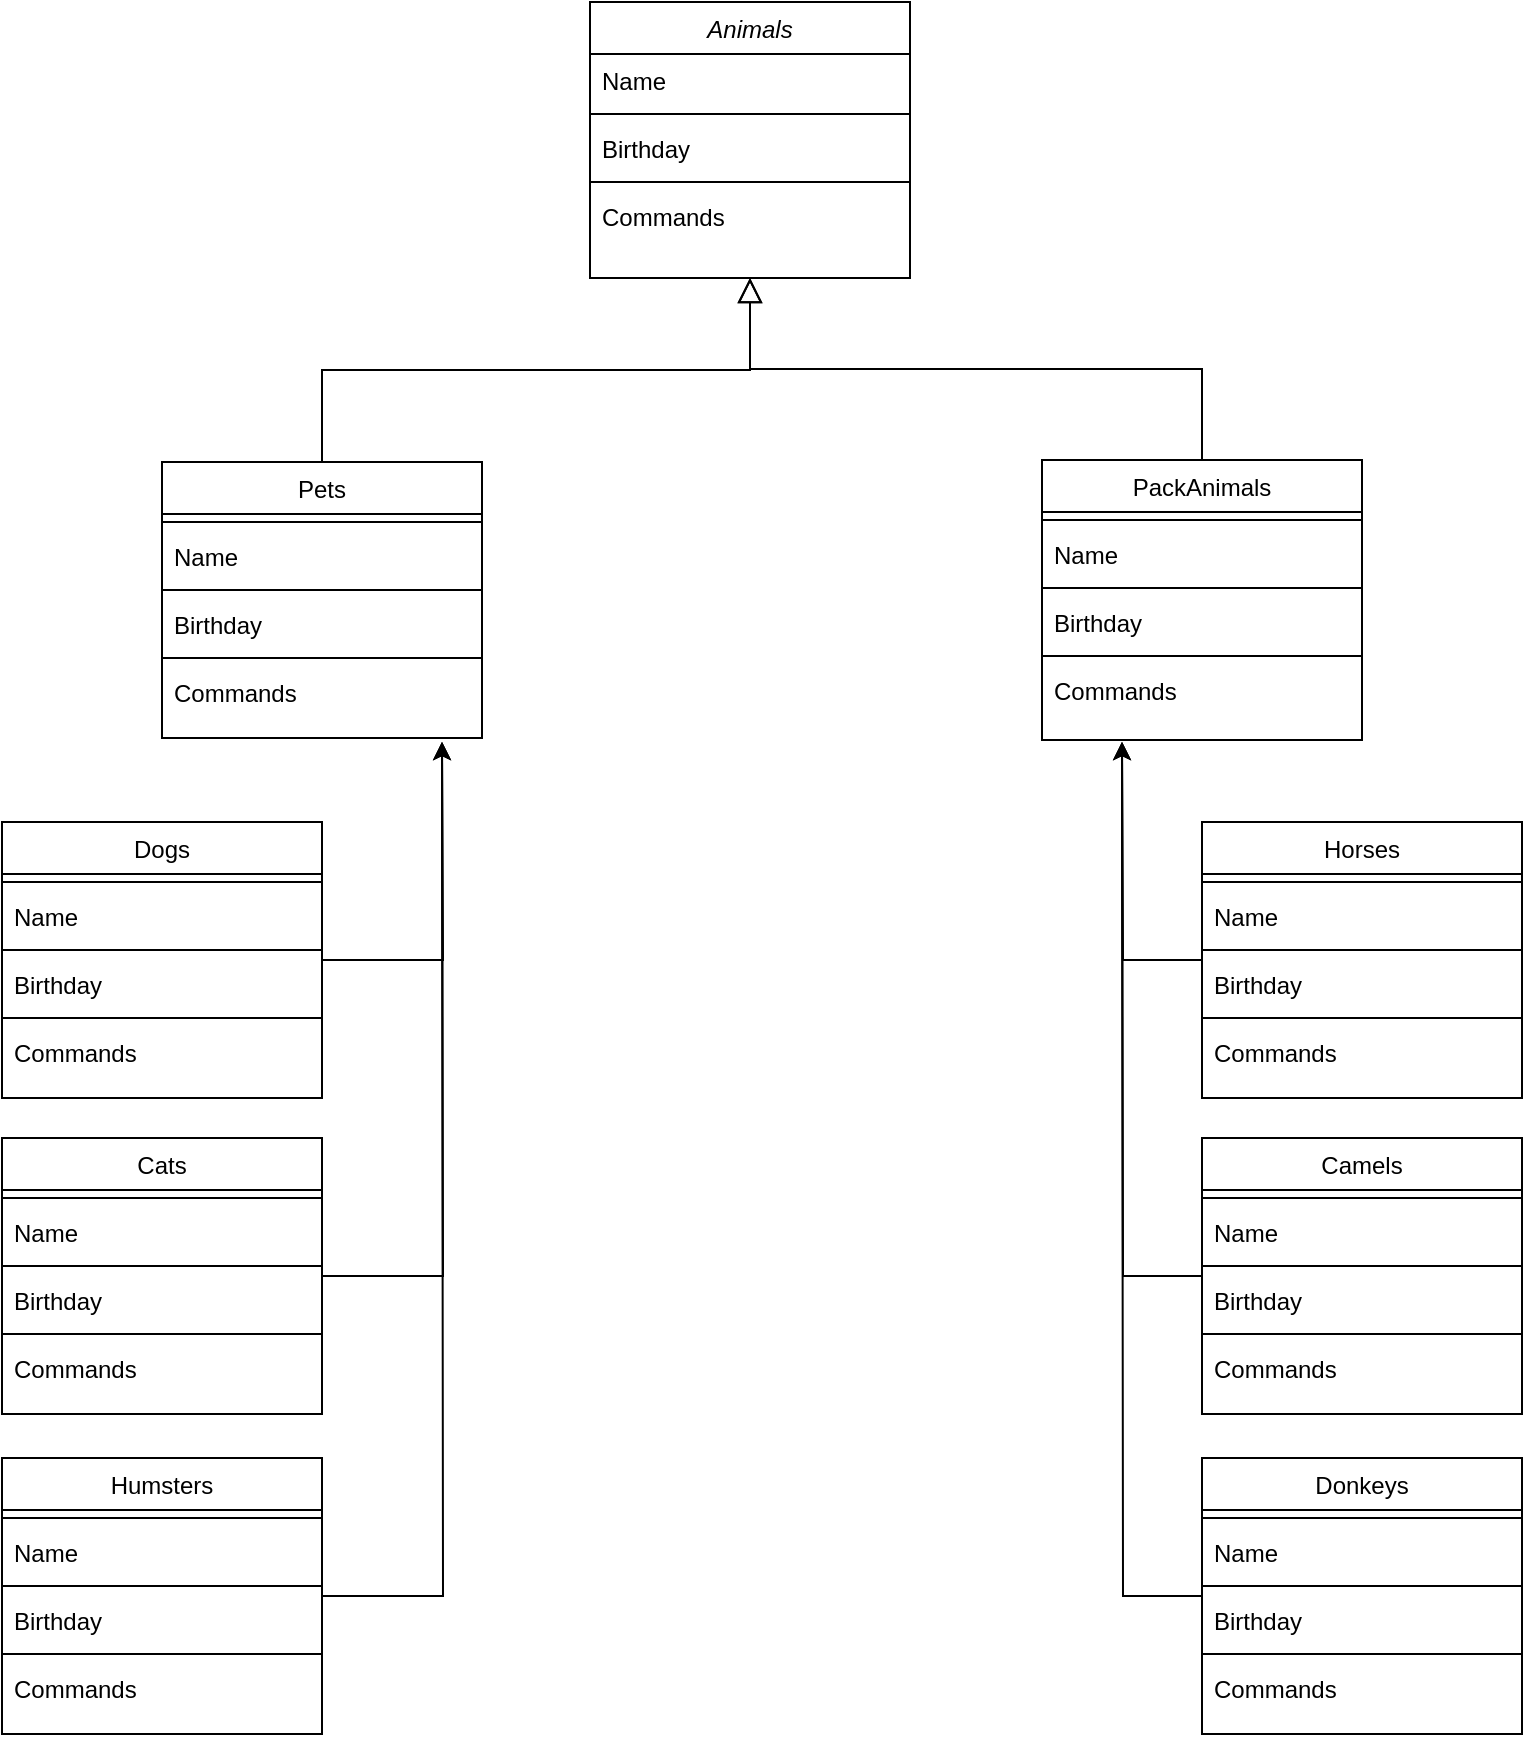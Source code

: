<mxfile version="24.5.4" type="device">
  <diagram id="C5RBs43oDa-KdzZeNtuy" name="Page-1">
    <mxGraphModel dx="1402" dy="771" grid="1" gridSize="10" guides="1" tooltips="1" connect="1" arrows="1" fold="1" page="1" pageScale="1" pageWidth="827" pageHeight="1169" math="0" shadow="0">
      <root>
        <mxCell id="WIyWlLk6GJQsqaUBKTNV-0" />
        <mxCell id="WIyWlLk6GJQsqaUBKTNV-1" parent="WIyWlLk6GJQsqaUBKTNV-0" />
        <mxCell id="zkfFHV4jXpPFQw0GAbJ--0" value="Animals&#xa;" style="swimlane;fontStyle=2;align=center;verticalAlign=top;childLayout=stackLayout;horizontal=1;startSize=26;horizontalStack=0;resizeParent=1;resizeLast=0;collapsible=1;marginBottom=0;rounded=0;shadow=0;strokeWidth=1;" parent="WIyWlLk6GJQsqaUBKTNV-1" vertex="1">
          <mxGeometry x="334" y="130" width="160" height="138" as="geometry">
            <mxRectangle x="230" y="140" width="160" height="26" as="alternateBounds" />
          </mxGeometry>
        </mxCell>
        <mxCell id="zkfFHV4jXpPFQw0GAbJ--1" value="Name" style="text;align=left;verticalAlign=top;spacingLeft=4;spacingRight=4;overflow=hidden;rotatable=0;points=[[0,0.5],[1,0.5]];portConstraint=eastwest;" parent="zkfFHV4jXpPFQw0GAbJ--0" vertex="1">
          <mxGeometry y="26" width="160" height="26" as="geometry" />
        </mxCell>
        <mxCell id="zkfFHV4jXpPFQw0GAbJ--4" value="" style="line;html=1;strokeWidth=1;align=left;verticalAlign=middle;spacingTop=-1;spacingLeft=3;spacingRight=3;rotatable=0;labelPosition=right;points=[];portConstraint=eastwest;" parent="zkfFHV4jXpPFQw0GAbJ--0" vertex="1">
          <mxGeometry y="52" width="160" height="8" as="geometry" />
        </mxCell>
        <mxCell id="zy1gguBMTR6aYiAnv2Xg-14" value="Birthday" style="text;align=left;verticalAlign=top;spacingLeft=4;spacingRight=4;overflow=hidden;rotatable=0;points=[[0,0.5],[1,0.5]];portConstraint=eastwest;" vertex="1" parent="zkfFHV4jXpPFQw0GAbJ--0">
          <mxGeometry y="60" width="160" height="26" as="geometry" />
        </mxCell>
        <mxCell id="zy1gguBMTR6aYiAnv2Xg-16" value="" style="line;html=1;strokeWidth=1;align=left;verticalAlign=middle;spacingTop=-1;spacingLeft=3;spacingRight=3;rotatable=0;labelPosition=right;points=[];portConstraint=eastwest;" vertex="1" parent="zkfFHV4jXpPFQw0GAbJ--0">
          <mxGeometry y="86" width="160" height="8" as="geometry" />
        </mxCell>
        <mxCell id="zy1gguBMTR6aYiAnv2Xg-15" value="Commands&#xa;" style="text;align=left;verticalAlign=top;spacingLeft=4;spacingRight=4;overflow=hidden;rotatable=0;points=[[0,0.5],[1,0.5]];portConstraint=eastwest;" vertex="1" parent="zkfFHV4jXpPFQw0GAbJ--0">
          <mxGeometry y="94" width="160" height="26" as="geometry" />
        </mxCell>
        <mxCell id="zkfFHV4jXpPFQw0GAbJ--6" value="Pets" style="swimlane;fontStyle=0;align=center;verticalAlign=top;childLayout=stackLayout;horizontal=1;startSize=26;horizontalStack=0;resizeParent=1;resizeLast=0;collapsible=1;marginBottom=0;rounded=0;shadow=0;strokeWidth=1;" parent="WIyWlLk6GJQsqaUBKTNV-1" vertex="1">
          <mxGeometry x="120" y="360" width="160" height="138" as="geometry">
            <mxRectangle x="130" y="380" width="160" height="26" as="alternateBounds" />
          </mxGeometry>
        </mxCell>
        <mxCell id="zkfFHV4jXpPFQw0GAbJ--9" value="" style="line;html=1;strokeWidth=1;align=left;verticalAlign=middle;spacingTop=-1;spacingLeft=3;spacingRight=3;rotatable=0;labelPosition=right;points=[];portConstraint=eastwest;" parent="zkfFHV4jXpPFQw0GAbJ--6" vertex="1">
          <mxGeometry y="26" width="160" height="8" as="geometry" />
        </mxCell>
        <mxCell id="zy1gguBMTR6aYiAnv2Xg-17" value="Name" style="text;align=left;verticalAlign=top;spacingLeft=4;spacingRight=4;overflow=hidden;rotatable=0;points=[[0,0.5],[1,0.5]];portConstraint=eastwest;" vertex="1" parent="zkfFHV4jXpPFQw0GAbJ--6">
          <mxGeometry y="34" width="160" height="26" as="geometry" />
        </mxCell>
        <mxCell id="zy1gguBMTR6aYiAnv2Xg-18" value="" style="line;html=1;strokeWidth=1;align=left;verticalAlign=middle;spacingTop=-1;spacingLeft=3;spacingRight=3;rotatable=0;labelPosition=right;points=[];portConstraint=eastwest;" vertex="1" parent="zkfFHV4jXpPFQw0GAbJ--6">
          <mxGeometry y="60" width="160" height="8" as="geometry" />
        </mxCell>
        <mxCell id="zy1gguBMTR6aYiAnv2Xg-19" value="Birthday" style="text;align=left;verticalAlign=top;spacingLeft=4;spacingRight=4;overflow=hidden;rotatable=0;points=[[0,0.5],[1,0.5]];portConstraint=eastwest;" vertex="1" parent="zkfFHV4jXpPFQw0GAbJ--6">
          <mxGeometry y="68" width="160" height="26" as="geometry" />
        </mxCell>
        <mxCell id="zy1gguBMTR6aYiAnv2Xg-20" value="" style="line;html=1;strokeWidth=1;align=left;verticalAlign=middle;spacingTop=-1;spacingLeft=3;spacingRight=3;rotatable=0;labelPosition=right;points=[];portConstraint=eastwest;" vertex="1" parent="zkfFHV4jXpPFQw0GAbJ--6">
          <mxGeometry y="94" width="160" height="8" as="geometry" />
        </mxCell>
        <mxCell id="zy1gguBMTR6aYiAnv2Xg-21" value="Commands&#xa;" style="text;align=left;verticalAlign=top;spacingLeft=4;spacingRight=4;overflow=hidden;rotatable=0;points=[[0,0.5],[1,0.5]];portConstraint=eastwest;" vertex="1" parent="zkfFHV4jXpPFQw0GAbJ--6">
          <mxGeometry y="102" width="160" height="26" as="geometry" />
        </mxCell>
        <mxCell id="zkfFHV4jXpPFQw0GAbJ--12" value="" style="endArrow=block;endSize=10;endFill=0;shadow=0;strokeWidth=1;rounded=0;curved=0;edgeStyle=elbowEdgeStyle;elbow=vertical;" parent="WIyWlLk6GJQsqaUBKTNV-1" source="zkfFHV4jXpPFQw0GAbJ--6" target="zkfFHV4jXpPFQw0GAbJ--0" edge="1">
          <mxGeometry width="160" relative="1" as="geometry">
            <mxPoint x="200" y="203" as="sourcePoint" />
            <mxPoint x="200" y="203" as="targetPoint" />
          </mxGeometry>
        </mxCell>
        <mxCell id="zkfFHV4jXpPFQw0GAbJ--13" value="PackAnimals" style="swimlane;fontStyle=0;align=center;verticalAlign=top;childLayout=stackLayout;horizontal=1;startSize=26;horizontalStack=0;resizeParent=1;resizeLast=0;collapsible=1;marginBottom=0;rounded=0;shadow=0;strokeWidth=1;" parent="WIyWlLk6GJQsqaUBKTNV-1" vertex="1">
          <mxGeometry x="560" y="359" width="160" height="140" as="geometry">
            <mxRectangle x="340" y="380" width="170" height="26" as="alternateBounds" />
          </mxGeometry>
        </mxCell>
        <mxCell id="zkfFHV4jXpPFQw0GAbJ--15" value="" style="line;html=1;strokeWidth=1;align=left;verticalAlign=middle;spacingTop=-1;spacingLeft=3;spacingRight=3;rotatable=0;labelPosition=right;points=[];portConstraint=eastwest;" parent="zkfFHV4jXpPFQw0GAbJ--13" vertex="1">
          <mxGeometry y="26" width="160" height="8" as="geometry" />
        </mxCell>
        <mxCell id="zy1gguBMTR6aYiAnv2Xg-37" value="Name" style="text;align=left;verticalAlign=top;spacingLeft=4;spacingRight=4;overflow=hidden;rotatable=0;points=[[0,0.5],[1,0.5]];portConstraint=eastwest;" vertex="1" parent="zkfFHV4jXpPFQw0GAbJ--13">
          <mxGeometry y="34" width="160" height="26" as="geometry" />
        </mxCell>
        <mxCell id="zy1gguBMTR6aYiAnv2Xg-38" value="" style="line;html=1;strokeWidth=1;align=left;verticalAlign=middle;spacingTop=-1;spacingLeft=3;spacingRight=3;rotatable=0;labelPosition=right;points=[];portConstraint=eastwest;" vertex="1" parent="zkfFHV4jXpPFQw0GAbJ--13">
          <mxGeometry y="60" width="160" height="8" as="geometry" />
        </mxCell>
        <mxCell id="zy1gguBMTR6aYiAnv2Xg-39" value="Birthday" style="text;align=left;verticalAlign=top;spacingLeft=4;spacingRight=4;overflow=hidden;rotatable=0;points=[[0,0.5],[1,0.5]];portConstraint=eastwest;" vertex="1" parent="zkfFHV4jXpPFQw0GAbJ--13">
          <mxGeometry y="68" width="160" height="26" as="geometry" />
        </mxCell>
        <mxCell id="zy1gguBMTR6aYiAnv2Xg-40" value="" style="line;html=1;strokeWidth=1;align=left;verticalAlign=middle;spacingTop=-1;spacingLeft=3;spacingRight=3;rotatable=0;labelPosition=right;points=[];portConstraint=eastwest;" vertex="1" parent="zkfFHV4jXpPFQw0GAbJ--13">
          <mxGeometry y="94" width="160" height="8" as="geometry" />
        </mxCell>
        <mxCell id="zy1gguBMTR6aYiAnv2Xg-41" value="Commands&#xa;" style="text;align=left;verticalAlign=top;spacingLeft=4;spacingRight=4;overflow=hidden;rotatable=0;points=[[0,0.5],[1,0.5]];portConstraint=eastwest;" vertex="1" parent="zkfFHV4jXpPFQw0GAbJ--13">
          <mxGeometry y="102" width="160" height="26" as="geometry" />
        </mxCell>
        <mxCell id="zkfFHV4jXpPFQw0GAbJ--16" value="" style="endArrow=block;endSize=10;endFill=0;shadow=0;strokeWidth=1;rounded=0;curved=0;edgeStyle=elbowEdgeStyle;elbow=vertical;" parent="WIyWlLk6GJQsqaUBKTNV-1" source="zkfFHV4jXpPFQw0GAbJ--13" target="zkfFHV4jXpPFQw0GAbJ--0" edge="1">
          <mxGeometry width="160" relative="1" as="geometry">
            <mxPoint x="210" y="373" as="sourcePoint" />
            <mxPoint x="310" y="271" as="targetPoint" />
          </mxGeometry>
        </mxCell>
        <mxCell id="zy1gguBMTR6aYiAnv2Xg-61" style="edgeStyle=orthogonalEdgeStyle;rounded=0;orthogonalLoop=1;jettySize=auto;html=1;" edge="1" parent="WIyWlLk6GJQsqaUBKTNV-1" source="zy1gguBMTR6aYiAnv2Xg-1">
          <mxGeometry relative="1" as="geometry">
            <mxPoint x="260" y="500" as="targetPoint" />
          </mxGeometry>
        </mxCell>
        <mxCell id="zy1gguBMTR6aYiAnv2Xg-1" value="Dogs" style="swimlane;fontStyle=0;align=center;verticalAlign=top;childLayout=stackLayout;horizontal=1;startSize=26;horizontalStack=0;resizeParent=1;resizeLast=0;collapsible=1;marginBottom=0;rounded=0;shadow=0;strokeWidth=1;" vertex="1" parent="WIyWlLk6GJQsqaUBKTNV-1">
          <mxGeometry x="40" y="540" width="160" height="138" as="geometry">
            <mxRectangle x="130" y="380" width="160" height="26" as="alternateBounds" />
          </mxGeometry>
        </mxCell>
        <mxCell id="zy1gguBMTR6aYiAnv2Xg-2" value="" style="line;html=1;strokeWidth=1;align=left;verticalAlign=middle;spacingTop=-1;spacingLeft=3;spacingRight=3;rotatable=0;labelPosition=right;points=[];portConstraint=eastwest;" vertex="1" parent="zy1gguBMTR6aYiAnv2Xg-1">
          <mxGeometry y="26" width="160" height="8" as="geometry" />
        </mxCell>
        <mxCell id="zy1gguBMTR6aYiAnv2Xg-22" value="Name" style="text;align=left;verticalAlign=top;spacingLeft=4;spacingRight=4;overflow=hidden;rotatable=0;points=[[0,0.5],[1,0.5]];portConstraint=eastwest;" vertex="1" parent="zy1gguBMTR6aYiAnv2Xg-1">
          <mxGeometry y="34" width="160" height="26" as="geometry" />
        </mxCell>
        <mxCell id="zy1gguBMTR6aYiAnv2Xg-23" value="" style="line;html=1;strokeWidth=1;align=left;verticalAlign=middle;spacingTop=-1;spacingLeft=3;spacingRight=3;rotatable=0;labelPosition=right;points=[];portConstraint=eastwest;" vertex="1" parent="zy1gguBMTR6aYiAnv2Xg-1">
          <mxGeometry y="60" width="160" height="8" as="geometry" />
        </mxCell>
        <mxCell id="zy1gguBMTR6aYiAnv2Xg-24" value="Birthday" style="text;align=left;verticalAlign=top;spacingLeft=4;spacingRight=4;overflow=hidden;rotatable=0;points=[[0,0.5],[1,0.5]];portConstraint=eastwest;" vertex="1" parent="zy1gguBMTR6aYiAnv2Xg-1">
          <mxGeometry y="68" width="160" height="26" as="geometry" />
        </mxCell>
        <mxCell id="zy1gguBMTR6aYiAnv2Xg-25" value="" style="line;html=1;strokeWidth=1;align=left;verticalAlign=middle;spacingTop=-1;spacingLeft=3;spacingRight=3;rotatable=0;labelPosition=right;points=[];portConstraint=eastwest;" vertex="1" parent="zy1gguBMTR6aYiAnv2Xg-1">
          <mxGeometry y="94" width="160" height="8" as="geometry" />
        </mxCell>
        <mxCell id="zy1gguBMTR6aYiAnv2Xg-26" value="Commands&#xa;" style="text;align=left;verticalAlign=top;spacingLeft=4;spacingRight=4;overflow=hidden;rotatable=0;points=[[0,0.5],[1,0.5]];portConstraint=eastwest;" vertex="1" parent="zy1gguBMTR6aYiAnv2Xg-1">
          <mxGeometry y="102" width="160" height="26" as="geometry" />
        </mxCell>
        <mxCell id="zy1gguBMTR6aYiAnv2Xg-60" style="edgeStyle=orthogonalEdgeStyle;rounded=0;orthogonalLoop=1;jettySize=auto;html=1;" edge="1" parent="WIyWlLk6GJQsqaUBKTNV-1" source="zy1gguBMTR6aYiAnv2Xg-3">
          <mxGeometry relative="1" as="geometry">
            <mxPoint x="260" y="500" as="targetPoint" />
          </mxGeometry>
        </mxCell>
        <mxCell id="zy1gguBMTR6aYiAnv2Xg-3" value="Humsters" style="swimlane;fontStyle=0;align=center;verticalAlign=top;childLayout=stackLayout;horizontal=1;startSize=26;horizontalStack=0;resizeParent=1;resizeLast=0;collapsible=1;marginBottom=0;rounded=0;shadow=0;strokeWidth=1;" vertex="1" parent="WIyWlLk6GJQsqaUBKTNV-1">
          <mxGeometry x="40" y="858" width="160" height="138" as="geometry">
            <mxRectangle x="130" y="380" width="160" height="26" as="alternateBounds" />
          </mxGeometry>
        </mxCell>
        <mxCell id="zy1gguBMTR6aYiAnv2Xg-4" value="" style="line;html=1;strokeWidth=1;align=left;verticalAlign=middle;spacingTop=-1;spacingLeft=3;spacingRight=3;rotatable=0;labelPosition=right;points=[];portConstraint=eastwest;" vertex="1" parent="zy1gguBMTR6aYiAnv2Xg-3">
          <mxGeometry y="26" width="160" height="8" as="geometry" />
        </mxCell>
        <mxCell id="zy1gguBMTR6aYiAnv2Xg-32" value="Name" style="text;align=left;verticalAlign=top;spacingLeft=4;spacingRight=4;overflow=hidden;rotatable=0;points=[[0,0.5],[1,0.5]];portConstraint=eastwest;" vertex="1" parent="zy1gguBMTR6aYiAnv2Xg-3">
          <mxGeometry y="34" width="160" height="26" as="geometry" />
        </mxCell>
        <mxCell id="zy1gguBMTR6aYiAnv2Xg-33" value="" style="line;html=1;strokeWidth=1;align=left;verticalAlign=middle;spacingTop=-1;spacingLeft=3;spacingRight=3;rotatable=0;labelPosition=right;points=[];portConstraint=eastwest;" vertex="1" parent="zy1gguBMTR6aYiAnv2Xg-3">
          <mxGeometry y="60" width="160" height="8" as="geometry" />
        </mxCell>
        <mxCell id="zy1gguBMTR6aYiAnv2Xg-34" value="Birthday" style="text;align=left;verticalAlign=top;spacingLeft=4;spacingRight=4;overflow=hidden;rotatable=0;points=[[0,0.5],[1,0.5]];portConstraint=eastwest;" vertex="1" parent="zy1gguBMTR6aYiAnv2Xg-3">
          <mxGeometry y="68" width="160" height="26" as="geometry" />
        </mxCell>
        <mxCell id="zy1gguBMTR6aYiAnv2Xg-35" value="" style="line;html=1;strokeWidth=1;align=left;verticalAlign=middle;spacingTop=-1;spacingLeft=3;spacingRight=3;rotatable=0;labelPosition=right;points=[];portConstraint=eastwest;" vertex="1" parent="zy1gguBMTR6aYiAnv2Xg-3">
          <mxGeometry y="94" width="160" height="8" as="geometry" />
        </mxCell>
        <mxCell id="zy1gguBMTR6aYiAnv2Xg-36" value="Commands&#xa;" style="text;align=left;verticalAlign=top;spacingLeft=4;spacingRight=4;overflow=hidden;rotatable=0;points=[[0,0.5],[1,0.5]];portConstraint=eastwest;" vertex="1" parent="zy1gguBMTR6aYiAnv2Xg-3">
          <mxGeometry y="102" width="160" height="26" as="geometry" />
        </mxCell>
        <mxCell id="zy1gguBMTR6aYiAnv2Xg-59" style="edgeStyle=orthogonalEdgeStyle;rounded=0;orthogonalLoop=1;jettySize=auto;html=1;" edge="1" parent="WIyWlLk6GJQsqaUBKTNV-1" source="zy1gguBMTR6aYiAnv2Xg-5">
          <mxGeometry relative="1" as="geometry">
            <mxPoint x="260" y="500" as="targetPoint" />
          </mxGeometry>
        </mxCell>
        <mxCell id="zy1gguBMTR6aYiAnv2Xg-5" value="Cats" style="swimlane;fontStyle=0;align=center;verticalAlign=top;childLayout=stackLayout;horizontal=1;startSize=26;horizontalStack=0;resizeParent=1;resizeLast=0;collapsible=1;marginBottom=0;rounded=0;shadow=0;strokeWidth=1;" vertex="1" parent="WIyWlLk6GJQsqaUBKTNV-1">
          <mxGeometry x="40" y="698" width="160" height="138" as="geometry">
            <mxRectangle x="130" y="380" width="160" height="26" as="alternateBounds" />
          </mxGeometry>
        </mxCell>
        <mxCell id="zy1gguBMTR6aYiAnv2Xg-6" value="" style="line;html=1;strokeWidth=1;align=left;verticalAlign=middle;spacingTop=-1;spacingLeft=3;spacingRight=3;rotatable=0;labelPosition=right;points=[];portConstraint=eastwest;" vertex="1" parent="zy1gguBMTR6aYiAnv2Xg-5">
          <mxGeometry y="26" width="160" height="8" as="geometry" />
        </mxCell>
        <mxCell id="zy1gguBMTR6aYiAnv2Xg-27" value="Name" style="text;align=left;verticalAlign=top;spacingLeft=4;spacingRight=4;overflow=hidden;rotatable=0;points=[[0,0.5],[1,0.5]];portConstraint=eastwest;" vertex="1" parent="zy1gguBMTR6aYiAnv2Xg-5">
          <mxGeometry y="34" width="160" height="26" as="geometry" />
        </mxCell>
        <mxCell id="zy1gguBMTR6aYiAnv2Xg-28" value="" style="line;html=1;strokeWidth=1;align=left;verticalAlign=middle;spacingTop=-1;spacingLeft=3;spacingRight=3;rotatable=0;labelPosition=right;points=[];portConstraint=eastwest;" vertex="1" parent="zy1gguBMTR6aYiAnv2Xg-5">
          <mxGeometry y="60" width="160" height="8" as="geometry" />
        </mxCell>
        <mxCell id="zy1gguBMTR6aYiAnv2Xg-29" value="Birthday" style="text;align=left;verticalAlign=top;spacingLeft=4;spacingRight=4;overflow=hidden;rotatable=0;points=[[0,0.5],[1,0.5]];portConstraint=eastwest;" vertex="1" parent="zy1gguBMTR6aYiAnv2Xg-5">
          <mxGeometry y="68" width="160" height="26" as="geometry" />
        </mxCell>
        <mxCell id="zy1gguBMTR6aYiAnv2Xg-30" value="" style="line;html=1;strokeWidth=1;align=left;verticalAlign=middle;spacingTop=-1;spacingLeft=3;spacingRight=3;rotatable=0;labelPosition=right;points=[];portConstraint=eastwest;" vertex="1" parent="zy1gguBMTR6aYiAnv2Xg-5">
          <mxGeometry y="94" width="160" height="8" as="geometry" />
        </mxCell>
        <mxCell id="zy1gguBMTR6aYiAnv2Xg-31" value="Commands&#xa;" style="text;align=left;verticalAlign=top;spacingLeft=4;spacingRight=4;overflow=hidden;rotatable=0;points=[[0,0.5],[1,0.5]];portConstraint=eastwest;" vertex="1" parent="zy1gguBMTR6aYiAnv2Xg-5">
          <mxGeometry y="102" width="160" height="26" as="geometry" />
        </mxCell>
        <mxCell id="zy1gguBMTR6aYiAnv2Xg-65" style="edgeStyle=orthogonalEdgeStyle;rounded=0;orthogonalLoop=1;jettySize=auto;html=1;" edge="1" parent="WIyWlLk6GJQsqaUBKTNV-1" source="zy1gguBMTR6aYiAnv2Xg-7">
          <mxGeometry relative="1" as="geometry">
            <mxPoint x="600.0" y="500" as="targetPoint" />
          </mxGeometry>
        </mxCell>
        <mxCell id="zy1gguBMTR6aYiAnv2Xg-7" value="Donkeys" style="swimlane;fontStyle=0;align=center;verticalAlign=top;childLayout=stackLayout;horizontal=1;startSize=26;horizontalStack=0;resizeParent=1;resizeLast=0;collapsible=1;marginBottom=0;rounded=0;shadow=0;strokeWidth=1;" vertex="1" parent="WIyWlLk6GJQsqaUBKTNV-1">
          <mxGeometry x="640" y="858" width="160" height="138" as="geometry">
            <mxRectangle x="130" y="380" width="160" height="26" as="alternateBounds" />
          </mxGeometry>
        </mxCell>
        <mxCell id="zy1gguBMTR6aYiAnv2Xg-8" value="" style="line;html=1;strokeWidth=1;align=left;verticalAlign=middle;spacingTop=-1;spacingLeft=3;spacingRight=3;rotatable=0;labelPosition=right;points=[];portConstraint=eastwest;" vertex="1" parent="zy1gguBMTR6aYiAnv2Xg-7">
          <mxGeometry y="26" width="160" height="8" as="geometry" />
        </mxCell>
        <mxCell id="zy1gguBMTR6aYiAnv2Xg-52" value="Name" style="text;align=left;verticalAlign=top;spacingLeft=4;spacingRight=4;overflow=hidden;rotatable=0;points=[[0,0.5],[1,0.5]];portConstraint=eastwest;" vertex="1" parent="zy1gguBMTR6aYiAnv2Xg-7">
          <mxGeometry y="34" width="160" height="26" as="geometry" />
        </mxCell>
        <mxCell id="zy1gguBMTR6aYiAnv2Xg-53" value="" style="line;html=1;strokeWidth=1;align=left;verticalAlign=middle;spacingTop=-1;spacingLeft=3;spacingRight=3;rotatable=0;labelPosition=right;points=[];portConstraint=eastwest;" vertex="1" parent="zy1gguBMTR6aYiAnv2Xg-7">
          <mxGeometry y="60" width="160" height="8" as="geometry" />
        </mxCell>
        <mxCell id="zy1gguBMTR6aYiAnv2Xg-54" value="Birthday" style="text;align=left;verticalAlign=top;spacingLeft=4;spacingRight=4;overflow=hidden;rotatable=0;points=[[0,0.5],[1,0.5]];portConstraint=eastwest;" vertex="1" parent="zy1gguBMTR6aYiAnv2Xg-7">
          <mxGeometry y="68" width="160" height="26" as="geometry" />
        </mxCell>
        <mxCell id="zy1gguBMTR6aYiAnv2Xg-55" value="" style="line;html=1;strokeWidth=1;align=left;verticalAlign=middle;spacingTop=-1;spacingLeft=3;spacingRight=3;rotatable=0;labelPosition=right;points=[];portConstraint=eastwest;" vertex="1" parent="zy1gguBMTR6aYiAnv2Xg-7">
          <mxGeometry y="94" width="160" height="8" as="geometry" />
        </mxCell>
        <mxCell id="zy1gguBMTR6aYiAnv2Xg-56" value="Commands&#xa;" style="text;align=left;verticalAlign=top;spacingLeft=4;spacingRight=4;overflow=hidden;rotatable=0;points=[[0,0.5],[1,0.5]];portConstraint=eastwest;" vertex="1" parent="zy1gguBMTR6aYiAnv2Xg-7">
          <mxGeometry y="102" width="160" height="26" as="geometry" />
        </mxCell>
        <mxCell id="zy1gguBMTR6aYiAnv2Xg-63" style="edgeStyle=orthogonalEdgeStyle;rounded=0;orthogonalLoop=1;jettySize=auto;html=1;" edge="1" parent="WIyWlLk6GJQsqaUBKTNV-1" source="zy1gguBMTR6aYiAnv2Xg-9">
          <mxGeometry relative="1" as="geometry">
            <mxPoint x="600.0" y="500" as="targetPoint" />
          </mxGeometry>
        </mxCell>
        <mxCell id="zy1gguBMTR6aYiAnv2Xg-9" value="Camels" style="swimlane;fontStyle=0;align=center;verticalAlign=top;childLayout=stackLayout;horizontal=1;startSize=26;horizontalStack=0;resizeParent=1;resizeLast=0;collapsible=1;marginBottom=0;rounded=0;shadow=0;strokeWidth=1;" vertex="1" parent="WIyWlLk6GJQsqaUBKTNV-1">
          <mxGeometry x="640" y="698" width="160" height="138" as="geometry">
            <mxRectangle x="130" y="380" width="160" height="26" as="alternateBounds" />
          </mxGeometry>
        </mxCell>
        <mxCell id="zy1gguBMTR6aYiAnv2Xg-10" value="" style="line;html=1;strokeWidth=1;align=left;verticalAlign=middle;spacingTop=-1;spacingLeft=3;spacingRight=3;rotatable=0;labelPosition=right;points=[];portConstraint=eastwest;" vertex="1" parent="zy1gguBMTR6aYiAnv2Xg-9">
          <mxGeometry y="26" width="160" height="8" as="geometry" />
        </mxCell>
        <mxCell id="zy1gguBMTR6aYiAnv2Xg-47" value="Name" style="text;align=left;verticalAlign=top;spacingLeft=4;spacingRight=4;overflow=hidden;rotatable=0;points=[[0,0.5],[1,0.5]];portConstraint=eastwest;" vertex="1" parent="zy1gguBMTR6aYiAnv2Xg-9">
          <mxGeometry y="34" width="160" height="26" as="geometry" />
        </mxCell>
        <mxCell id="zy1gguBMTR6aYiAnv2Xg-48" value="" style="line;html=1;strokeWidth=1;align=left;verticalAlign=middle;spacingTop=-1;spacingLeft=3;spacingRight=3;rotatable=0;labelPosition=right;points=[];portConstraint=eastwest;" vertex="1" parent="zy1gguBMTR6aYiAnv2Xg-9">
          <mxGeometry y="60" width="160" height="8" as="geometry" />
        </mxCell>
        <mxCell id="zy1gguBMTR6aYiAnv2Xg-49" value="Birthday" style="text;align=left;verticalAlign=top;spacingLeft=4;spacingRight=4;overflow=hidden;rotatable=0;points=[[0,0.5],[1,0.5]];portConstraint=eastwest;" vertex="1" parent="zy1gguBMTR6aYiAnv2Xg-9">
          <mxGeometry y="68" width="160" height="26" as="geometry" />
        </mxCell>
        <mxCell id="zy1gguBMTR6aYiAnv2Xg-50" value="" style="line;html=1;strokeWidth=1;align=left;verticalAlign=middle;spacingTop=-1;spacingLeft=3;spacingRight=3;rotatable=0;labelPosition=right;points=[];portConstraint=eastwest;" vertex="1" parent="zy1gguBMTR6aYiAnv2Xg-9">
          <mxGeometry y="94" width="160" height="8" as="geometry" />
        </mxCell>
        <mxCell id="zy1gguBMTR6aYiAnv2Xg-51" value="Commands&#xa;" style="text;align=left;verticalAlign=top;spacingLeft=4;spacingRight=4;overflow=hidden;rotatable=0;points=[[0,0.5],[1,0.5]];portConstraint=eastwest;" vertex="1" parent="zy1gguBMTR6aYiAnv2Xg-9">
          <mxGeometry y="102" width="160" height="26" as="geometry" />
        </mxCell>
        <mxCell id="zy1gguBMTR6aYiAnv2Xg-62" style="edgeStyle=orthogonalEdgeStyle;rounded=0;orthogonalLoop=1;jettySize=auto;html=1;" edge="1" parent="WIyWlLk6GJQsqaUBKTNV-1" source="zy1gguBMTR6aYiAnv2Xg-11">
          <mxGeometry relative="1" as="geometry">
            <mxPoint x="600.0" y="500" as="targetPoint" />
          </mxGeometry>
        </mxCell>
        <mxCell id="zy1gguBMTR6aYiAnv2Xg-11" value="Horses" style="swimlane;fontStyle=0;align=center;verticalAlign=top;childLayout=stackLayout;horizontal=1;startSize=26;horizontalStack=0;resizeParent=1;resizeLast=0;collapsible=1;marginBottom=0;rounded=0;shadow=0;strokeWidth=1;" vertex="1" parent="WIyWlLk6GJQsqaUBKTNV-1">
          <mxGeometry x="640" y="540" width="160" height="138" as="geometry">
            <mxRectangle x="130" y="380" width="160" height="26" as="alternateBounds" />
          </mxGeometry>
        </mxCell>
        <mxCell id="zy1gguBMTR6aYiAnv2Xg-12" value="" style="line;html=1;strokeWidth=1;align=left;verticalAlign=middle;spacingTop=-1;spacingLeft=3;spacingRight=3;rotatable=0;labelPosition=right;points=[];portConstraint=eastwest;" vertex="1" parent="zy1gguBMTR6aYiAnv2Xg-11">
          <mxGeometry y="26" width="160" height="8" as="geometry" />
        </mxCell>
        <mxCell id="zy1gguBMTR6aYiAnv2Xg-42" value="Name" style="text;align=left;verticalAlign=top;spacingLeft=4;spacingRight=4;overflow=hidden;rotatable=0;points=[[0,0.5],[1,0.5]];portConstraint=eastwest;" vertex="1" parent="zy1gguBMTR6aYiAnv2Xg-11">
          <mxGeometry y="34" width="160" height="26" as="geometry" />
        </mxCell>
        <mxCell id="zy1gguBMTR6aYiAnv2Xg-43" value="" style="line;html=1;strokeWidth=1;align=left;verticalAlign=middle;spacingTop=-1;spacingLeft=3;spacingRight=3;rotatable=0;labelPosition=right;points=[];portConstraint=eastwest;" vertex="1" parent="zy1gguBMTR6aYiAnv2Xg-11">
          <mxGeometry y="60" width="160" height="8" as="geometry" />
        </mxCell>
        <mxCell id="zy1gguBMTR6aYiAnv2Xg-44" value="Birthday" style="text;align=left;verticalAlign=top;spacingLeft=4;spacingRight=4;overflow=hidden;rotatable=0;points=[[0,0.5],[1,0.5]];portConstraint=eastwest;" vertex="1" parent="zy1gguBMTR6aYiAnv2Xg-11">
          <mxGeometry y="68" width="160" height="26" as="geometry" />
        </mxCell>
        <mxCell id="zy1gguBMTR6aYiAnv2Xg-45" value="" style="line;html=1;strokeWidth=1;align=left;verticalAlign=middle;spacingTop=-1;spacingLeft=3;spacingRight=3;rotatable=0;labelPosition=right;points=[];portConstraint=eastwest;" vertex="1" parent="zy1gguBMTR6aYiAnv2Xg-11">
          <mxGeometry y="94" width="160" height="8" as="geometry" />
        </mxCell>
        <mxCell id="zy1gguBMTR6aYiAnv2Xg-46" value="Commands&#xa;" style="text;align=left;verticalAlign=top;spacingLeft=4;spacingRight=4;overflow=hidden;rotatable=0;points=[[0,0.5],[1,0.5]];portConstraint=eastwest;" vertex="1" parent="zy1gguBMTR6aYiAnv2Xg-11">
          <mxGeometry y="102" width="160" height="26" as="geometry" />
        </mxCell>
      </root>
    </mxGraphModel>
  </diagram>
</mxfile>
